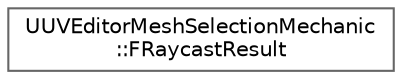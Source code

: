 digraph "Graphical Class Hierarchy"
{
 // INTERACTIVE_SVG=YES
 // LATEX_PDF_SIZE
  bgcolor="transparent";
  edge [fontname=Helvetica,fontsize=10,labelfontname=Helvetica,labelfontsize=10];
  node [fontname=Helvetica,fontsize=10,shape=box,height=0.2,width=0.4];
  rankdir="LR";
  Node0 [id="Node000000",label="UUVEditorMeshSelectionMechanic\l::FRaycastResult",height=0.2,width=0.4,color="grey40", fillcolor="white", style="filled",URL="$df/dae/structUUVEditorMeshSelectionMechanic_1_1FRaycastResult.html",tooltip=" "];
}
